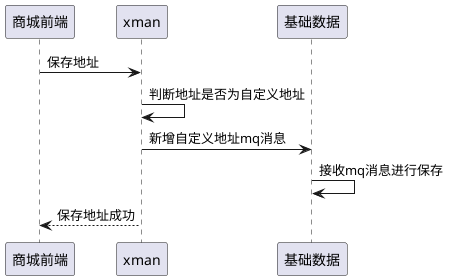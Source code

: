 @startuml

商城前端 -> xman:保存地址
xman -> xman:判断地址是否为自定义地址
xman -> 基础数据:新增自定义地址mq消息
基础数据->基础数据:接收mq消息进行保存
商城前端 <-- xman:保存地址成功

@enduml